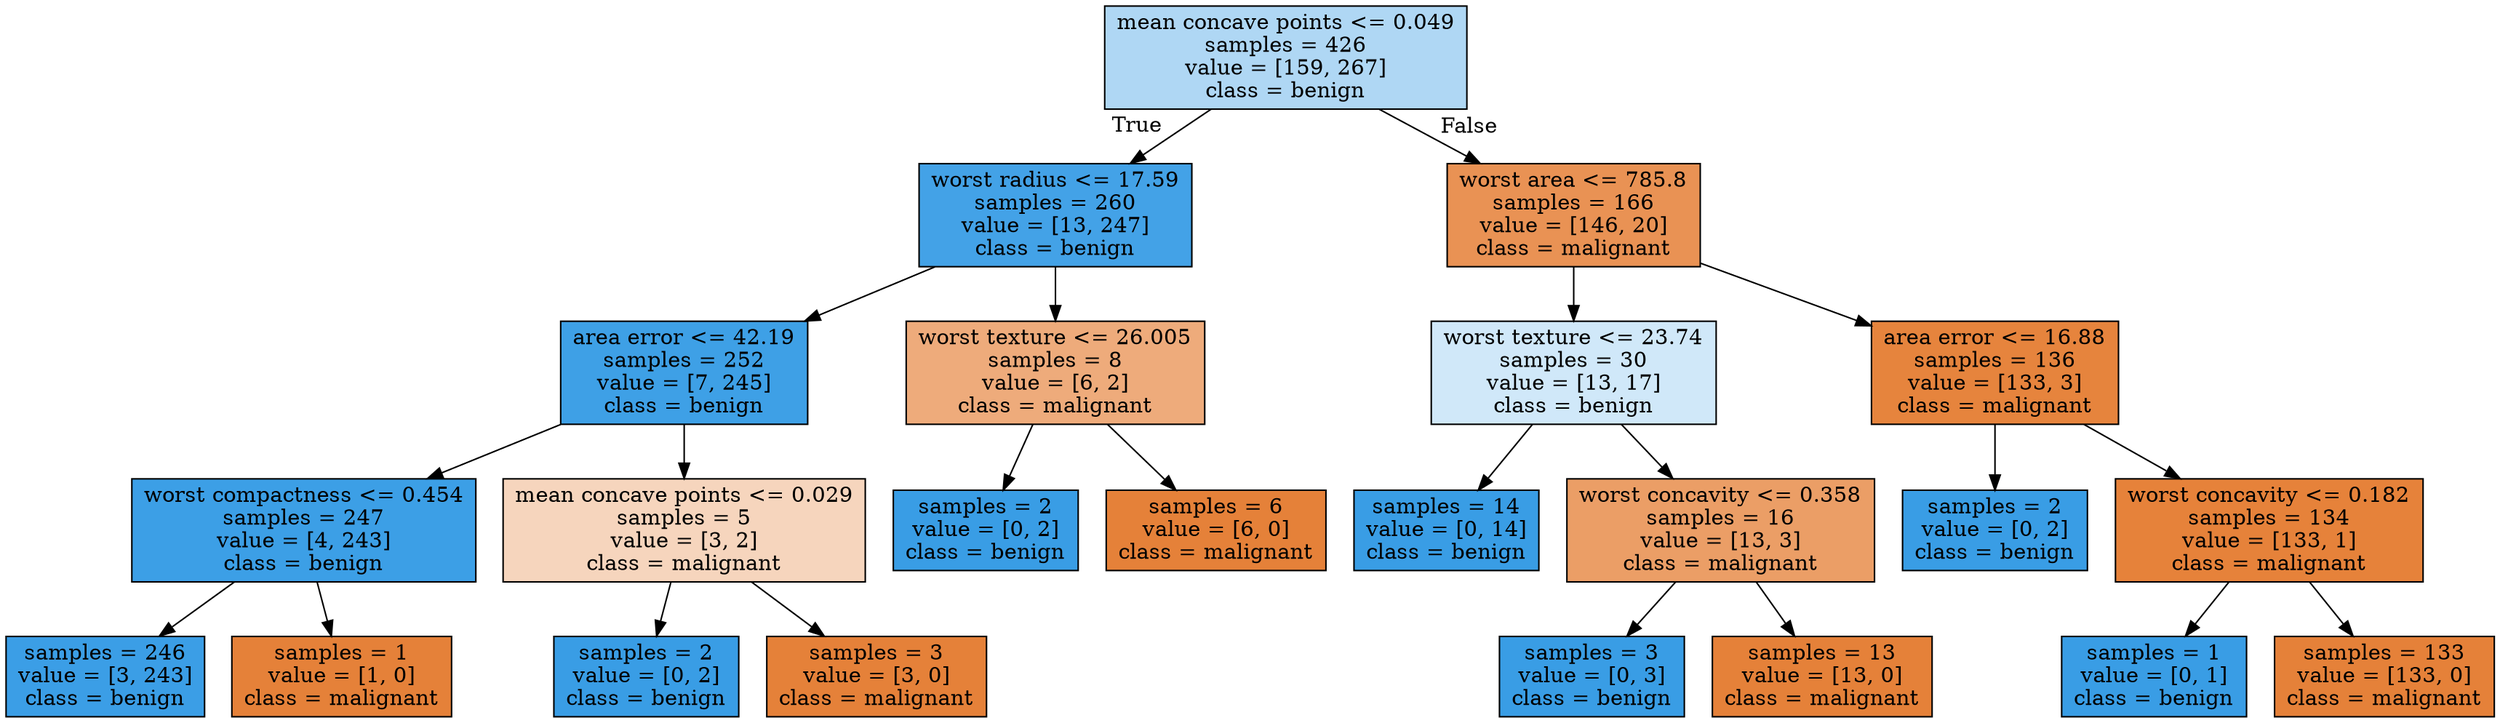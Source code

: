 digraph Tree {
node [shape=box, style="filled", color="black"] ;
0 [label="mean concave points <= 0.049\nsamples = 426\nvalue = [159, 267]\nclass = benign", fillcolor="#399de567"] ;
1 [label="worst radius <= 17.59\nsamples = 260\nvalue = [13, 247]\nclass = benign", fillcolor="#399de5f2"] ;
0 -> 1 [labeldistance=2.5, labelangle=45, headlabel="True"] ;
2 [label="area error <= 42.19\nsamples = 252\nvalue = [7, 245]\nclass = benign", fillcolor="#399de5f8"] ;
1 -> 2 ;
3 [label="worst compactness <= 0.454\nsamples = 247\nvalue = [4, 243]\nclass = benign", fillcolor="#399de5fb"] ;
2 -> 3 ;
4 [label="samples = 246\nvalue = [3, 243]\nclass = benign", fillcolor="#399de5fc"] ;
3 -> 4 ;
5 [label="samples = 1\nvalue = [1, 0]\nclass = malignant", fillcolor="#e58139ff"] ;
3 -> 5 ;
6 [label="mean concave points <= 0.029\nsamples = 5\nvalue = [3, 2]\nclass = malignant", fillcolor="#e5813955"] ;
2 -> 6 ;
7 [label="samples = 2\nvalue = [0, 2]\nclass = benign", fillcolor="#399de5ff"] ;
6 -> 7 ;
8 [label="samples = 3\nvalue = [3, 0]\nclass = malignant", fillcolor="#e58139ff"] ;
6 -> 8 ;
9 [label="worst texture <= 26.005\nsamples = 8\nvalue = [6, 2]\nclass = malignant", fillcolor="#e58139aa"] ;
1 -> 9 ;
10 [label="samples = 2\nvalue = [0, 2]\nclass = benign", fillcolor="#399de5ff"] ;
9 -> 10 ;
11 [label="samples = 6\nvalue = [6, 0]\nclass = malignant", fillcolor="#e58139ff"] ;
9 -> 11 ;
12 [label="worst area <= 785.8\nsamples = 166\nvalue = [146, 20]\nclass = malignant", fillcolor="#e58139dc"] ;
0 -> 12 [labeldistance=2.5, labelangle=-45, headlabel="False"] ;
13 [label="worst texture <= 23.74\nsamples = 30\nvalue = [13, 17]\nclass = benign", fillcolor="#399de53c"] ;
12 -> 13 ;
14 [label="samples = 14\nvalue = [0, 14]\nclass = benign", fillcolor="#399de5ff"] ;
13 -> 14 ;
15 [label="worst concavity <= 0.358\nsamples = 16\nvalue = [13, 3]\nclass = malignant", fillcolor="#e58139c4"] ;
13 -> 15 ;
16 [label="samples = 3\nvalue = [0, 3]\nclass = benign", fillcolor="#399de5ff"] ;
15 -> 16 ;
17 [label="samples = 13\nvalue = [13, 0]\nclass = malignant", fillcolor="#e58139ff"] ;
15 -> 17 ;
18 [label="area error <= 16.88\nsamples = 136\nvalue = [133, 3]\nclass = malignant", fillcolor="#e58139f9"] ;
12 -> 18 ;
19 [label="samples = 2\nvalue = [0, 2]\nclass = benign", fillcolor="#399de5ff"] ;
18 -> 19 ;
20 [label="worst concavity <= 0.182\nsamples = 134\nvalue = [133, 1]\nclass = malignant", fillcolor="#e58139fd"] ;
18 -> 20 ;
21 [label="samples = 1\nvalue = [0, 1]\nclass = benign", fillcolor="#399de5ff"] ;
20 -> 21 ;
22 [label="samples = 133\nvalue = [133, 0]\nclass = malignant", fillcolor="#e58139ff"] ;
20 -> 22 ;
}